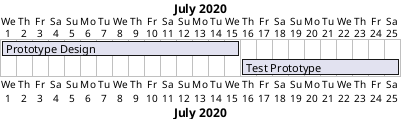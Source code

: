 @startgantt
Project starts 2020-07-01
[Prototype Design] starts 2020-07-01 and ends 2020-07-15
[Test Prototype] starts 2020-07-16 and lasts 10 days
@endgantt